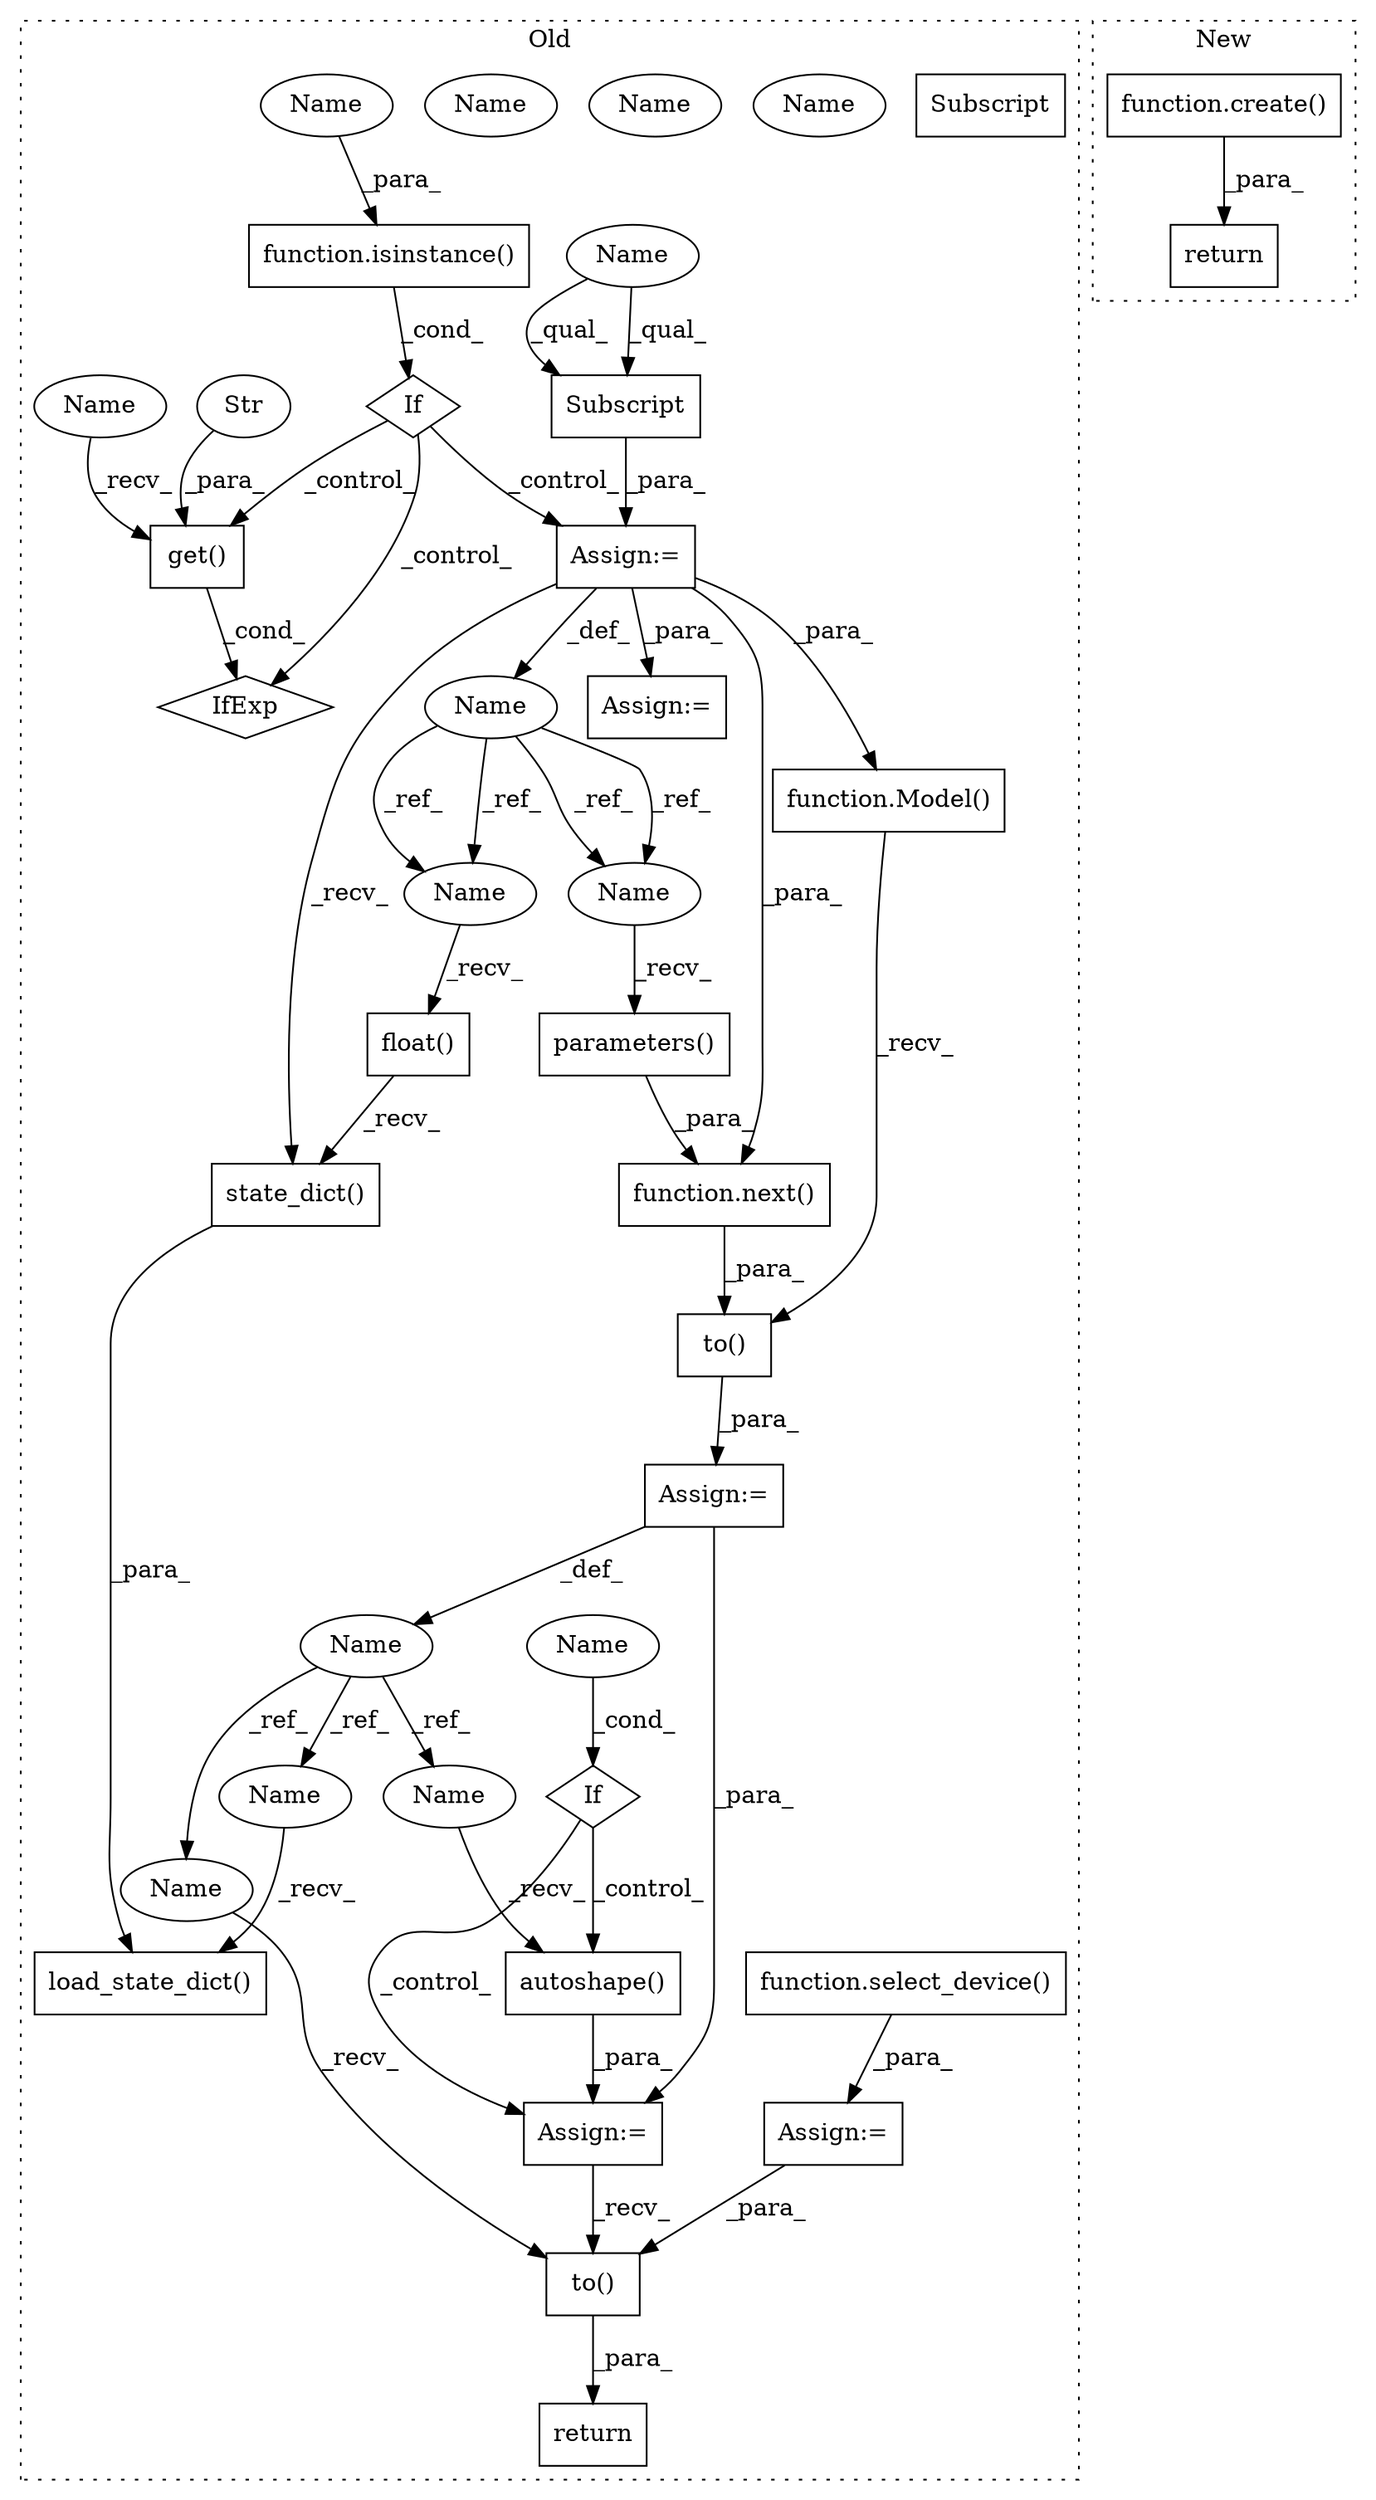 digraph G {
subgraph cluster0 {
1 [label="If" a="96" s="3131" l="3" shape="diamond"];
3 [label="IfExp" a="51" s="3186,3206" l="4,6" shape="diamond"];
4 [label="function.isinstance()" a="75" s="3134,3156" l="11,1" shape="box"];
5 [label="float()" a="75" s="3346" l="13" shape="box"];
6 [label="Subscript" a="63" s="3175,0" l="45,0" shape="box"];
7 [label="state_dict()" a="75" s="3346" l="26" shape="box"];
8 [label="parameters()" a="75" s="3278" l="18" shape="box"];
9 [label="Name" a="87" s="3167" l="5" shape="ellipse"];
10 [label="function.next()" a="75" s="3273,3296" l="5,1" shape="box"];
11 [label="to()" a="75" s="3658,3677" l="13,1" shape="box"];
12 [label="Name" a="87" s="3240" l="9" shape="ellipse"];
13 [label="autoshape()" a="75" s="3480" l="21" shape="box"];
14 [label="If" a="96" s="3446" l="3" shape="diamond"];
15 [label="Name" a="87" s="3449" l="9" shape="ellipse"];
16 [label="load_state_dict()" a="75" s="3320,3372" l="26,1" shape="box"];
17 [label="to()" a="75" s="3252,3304" l="21,1" shape="box"];
18 [label="get()" a="75" s="3190,3205" l="10,1" shape="box"];
19 [label="Str" a="66" s="3200" l="5" shape="ellipse"];
20 [label="Assign:=" a="68" s="3249" l="3" shape="box"];
21 [label="Assign:=" a="68" s="3172" l="3" shape="box"];
22 [label="Assign:=" a="68" s="3477" l="3" shape="box"];
23 [label="Assign:=" a="68" s="3412" l="3" shape="box"];
24 [label="Assign:=" a="68" s="3554" l="3" shape="box"];
25 [label="return" a="93" s="3651" l="7" shape="box"];
27 [label="function.Model()" a="75" s="3252,3268" l="6,1" shape="box"];
28 [label="function.select_device()" a="75" s="3557,3614" l="14,1" shape="box"];
29 [label="Name" a="87" s="3278" l="5" shape="ellipse"];
30 [label="Name" a="87" s="3346" l="5" shape="ellipse"];
31 [label="Name" a="87" s="3175" l="5" shape="ellipse"];
32 [label="Subscript" a="63" s="3175,0" l="45,0" shape="box"];
33 [label="Name" a="87" s="3346" l="5" shape="ellipse"];
34 [label="Name" a="87" s="3145" l="5" shape="ellipse"];
35 [label="Name" a="87" s="3190" l="5" shape="ellipse"];
36 [label="Name" a="87" s="3278" l="5" shape="ellipse"];
37 [label="Name" a="87" s="3480" l="9" shape="ellipse"];
38 [label="Name" a="87" s="3658" l="9" shape="ellipse"];
39 [label="Name" a="87" s="3320" l="9" shape="ellipse"];
40 [label="Name" a="87" s="3449" l="9" shape="ellipse"];
label = "Old";
style="dotted";
}
subgraph cluster1 {
2 [label="function.create()" a="75" s="2731,2762" l="7,1" shape="box"];
26 [label="return" a="93" s="2724" l="7" shape="box"];
label = "New";
style="dotted";
}
1 -> 21 [label="_control_"];
1 -> 3 [label="_control_"];
1 -> 18 [label="_control_"];
2 -> 26 [label="_para_"];
4 -> 1 [label="_cond_"];
5 -> 7 [label="_recv_"];
7 -> 16 [label="_para_"];
8 -> 10 [label="_para_"];
9 -> 36 [label="_ref_"];
9 -> 33 [label="_ref_"];
9 -> 36 [label="_ref_"];
9 -> 33 [label="_ref_"];
10 -> 17 [label="_para_"];
11 -> 25 [label="_para_"];
12 -> 37 [label="_ref_"];
12 -> 39 [label="_ref_"];
12 -> 38 [label="_ref_"];
13 -> 22 [label="_para_"];
14 -> 13 [label="_control_"];
14 -> 22 [label="_control_"];
17 -> 20 [label="_para_"];
18 -> 3 [label="_cond_"];
19 -> 18 [label="_para_"];
20 -> 22 [label="_para_"];
20 -> 12 [label="_def_"];
21 -> 7 [label="_recv_"];
21 -> 27 [label="_para_"];
21 -> 9 [label="_def_"];
21 -> 23 [label="_para_"];
21 -> 10 [label="_para_"];
22 -> 11 [label="_recv_"];
24 -> 11 [label="_para_"];
27 -> 17 [label="_recv_"];
28 -> 24 [label="_para_"];
31 -> 32 [label="_qual_"];
31 -> 32 [label="_qual_"];
32 -> 21 [label="_para_"];
33 -> 5 [label="_recv_"];
34 -> 4 [label="_para_"];
35 -> 18 [label="_recv_"];
36 -> 8 [label="_recv_"];
37 -> 13 [label="_recv_"];
38 -> 11 [label="_recv_"];
39 -> 16 [label="_recv_"];
40 -> 14 [label="_cond_"];
}